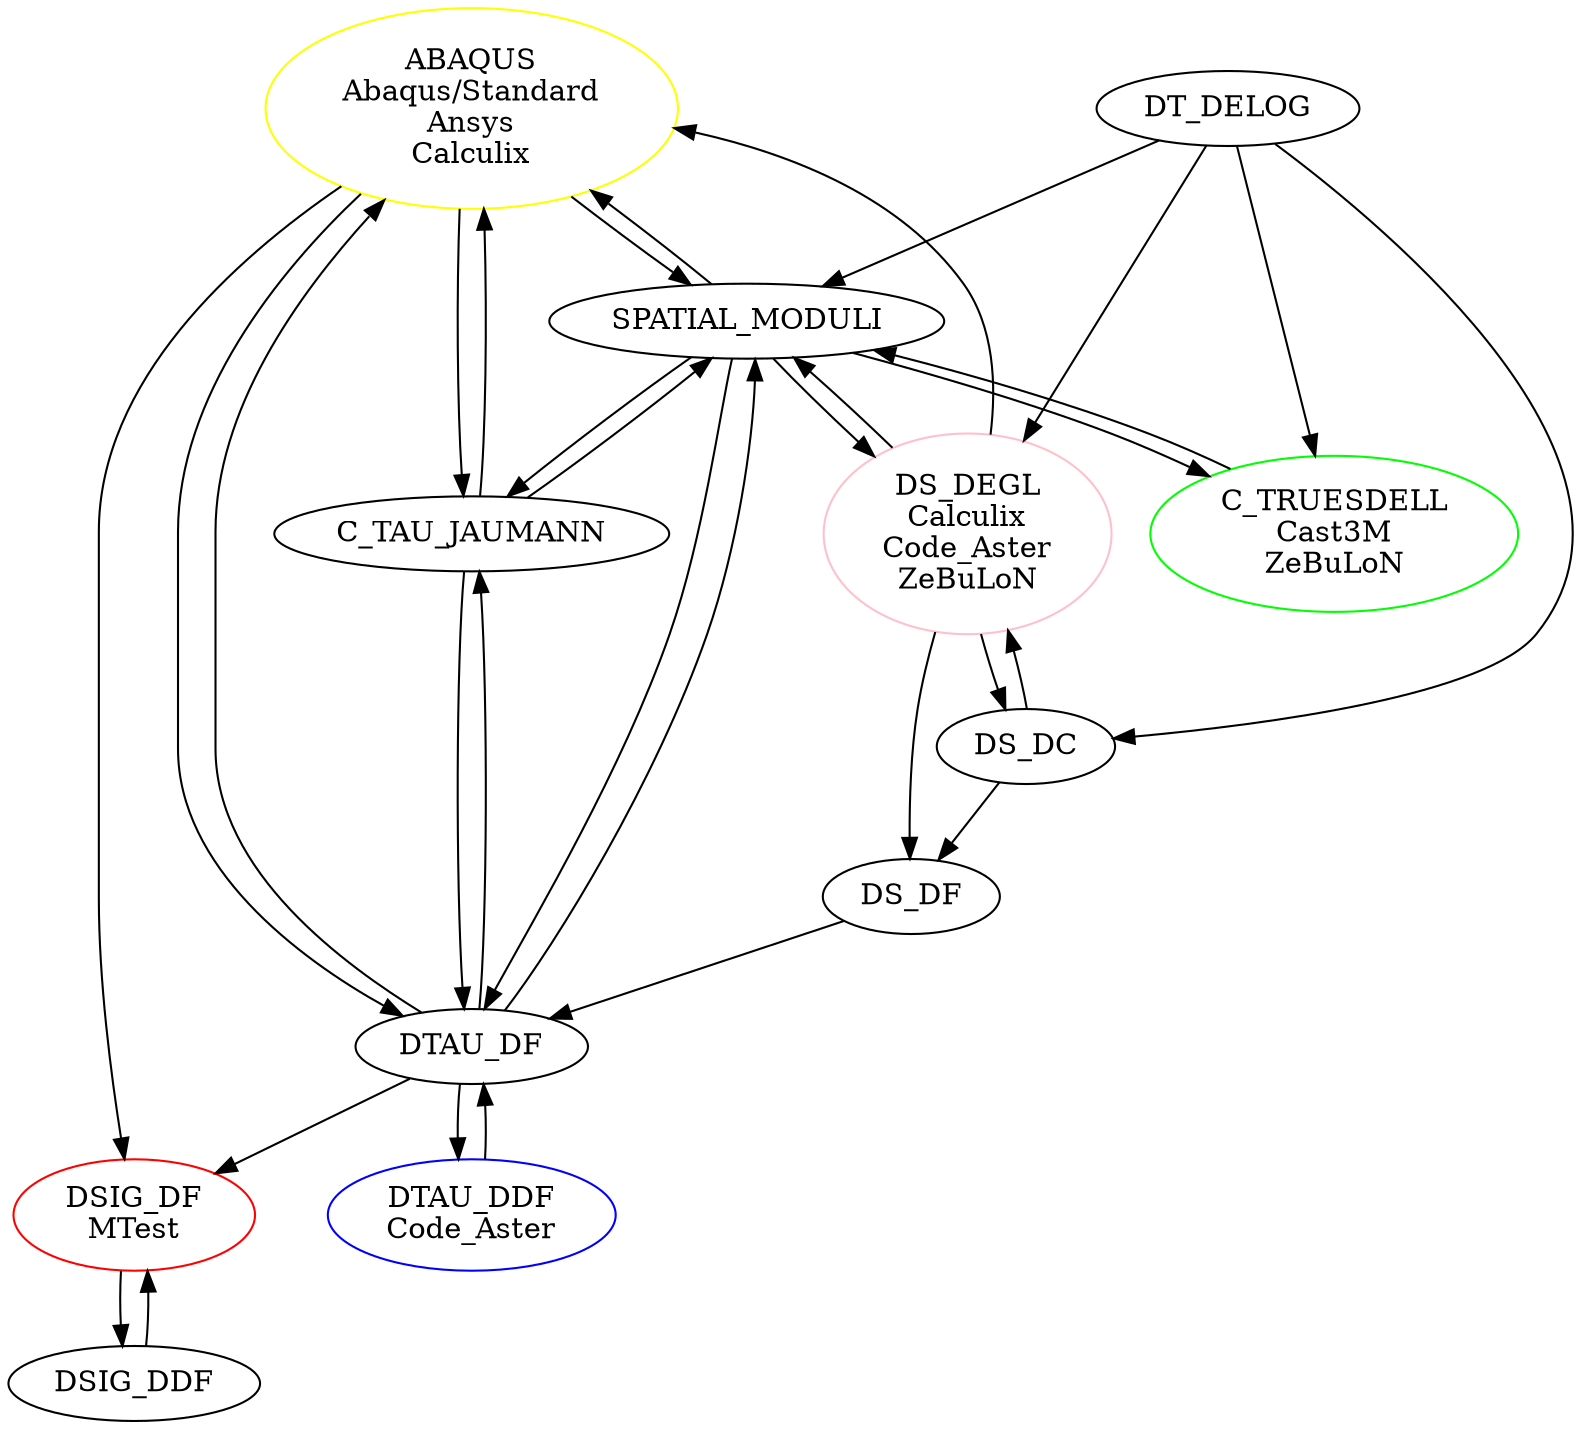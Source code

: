 digraph tangent_operator_converter {
  graph [size="800"]
  DSIG_DF     [label="DSIG_DF\nMTest",color=red];
  C_TRUESDELL [label="C_TRUESDELL\nCast3M\nZeBuLoN",color=green];
  DTAU_DDF    [label="DTAU_DDF\nCode_Aster",color=blue];
  ABAQUS      [label="ABAQUS\nAbaqus/Standard\nAnsys\nCalculix",color=yellow];
  DS_DEGL     [label="DS_DEGL\nCalculix\nCode_Aster\nZeBuLoN",color=pink];
  DT_DELOG -> DS_DEGL;
  DT_DELOG -> DS_DC;	
  DT_DELOG -> SPATIAL_MODULI;
  DT_DELOG -> C_TRUESDELL;
  DS_DF -> DTAU_DF;
  DTAU_DF -> C_TAU_JAUMANN;
  DTAU_DF -> SPATIAL_MODULI;
  DTAU_DF -> ABAQUS;
  DTAU_DF -> DSIG_DF;
  DTAU_DF -> DTAU_DDF;
  DTAU_DDF -> DTAU_DF;
  SPATIAL_MODULI -> C_TRUESDELL;
  SPATIAL_MODULI -> ABAQUS;
  SPATIAL_MODULI -> DS_DEGL;
  SPATIAL_MODULI -> DTAU_DF;
  SPATIAL_MODULI -> C_TAU_JAUMANN;
  DSIG_DF -> DSIG_DDF;
  DSIG_DDF -> DSIG_DF;
  DS_DEGL -> DS_DC;
  DS_DEGL -> SPATIAL_MODULI;
  DS_DEGL -> ABAQUS;
  DS_DEGL -> DS_DF;
  DS_DC -> DS_DF;
  DS_DC -> DS_DEGL;
  C_TRUESDELL -> SPATIAL_MODULI;
  ABAQUS -> SPATIAL_MODULI;
  ABAQUS -> C_TAU_JAUMANN;
  ABAQUS -> DSIG_DF;
  ABAQUS -> DTAU_DF;
  C_TAU_JAUMANN -> ABAQUS;
  C_TAU_JAUMANN -> DTAU_DF;
  C_TAU_JAUMANN -> SPATIAL_MODULI;
}
